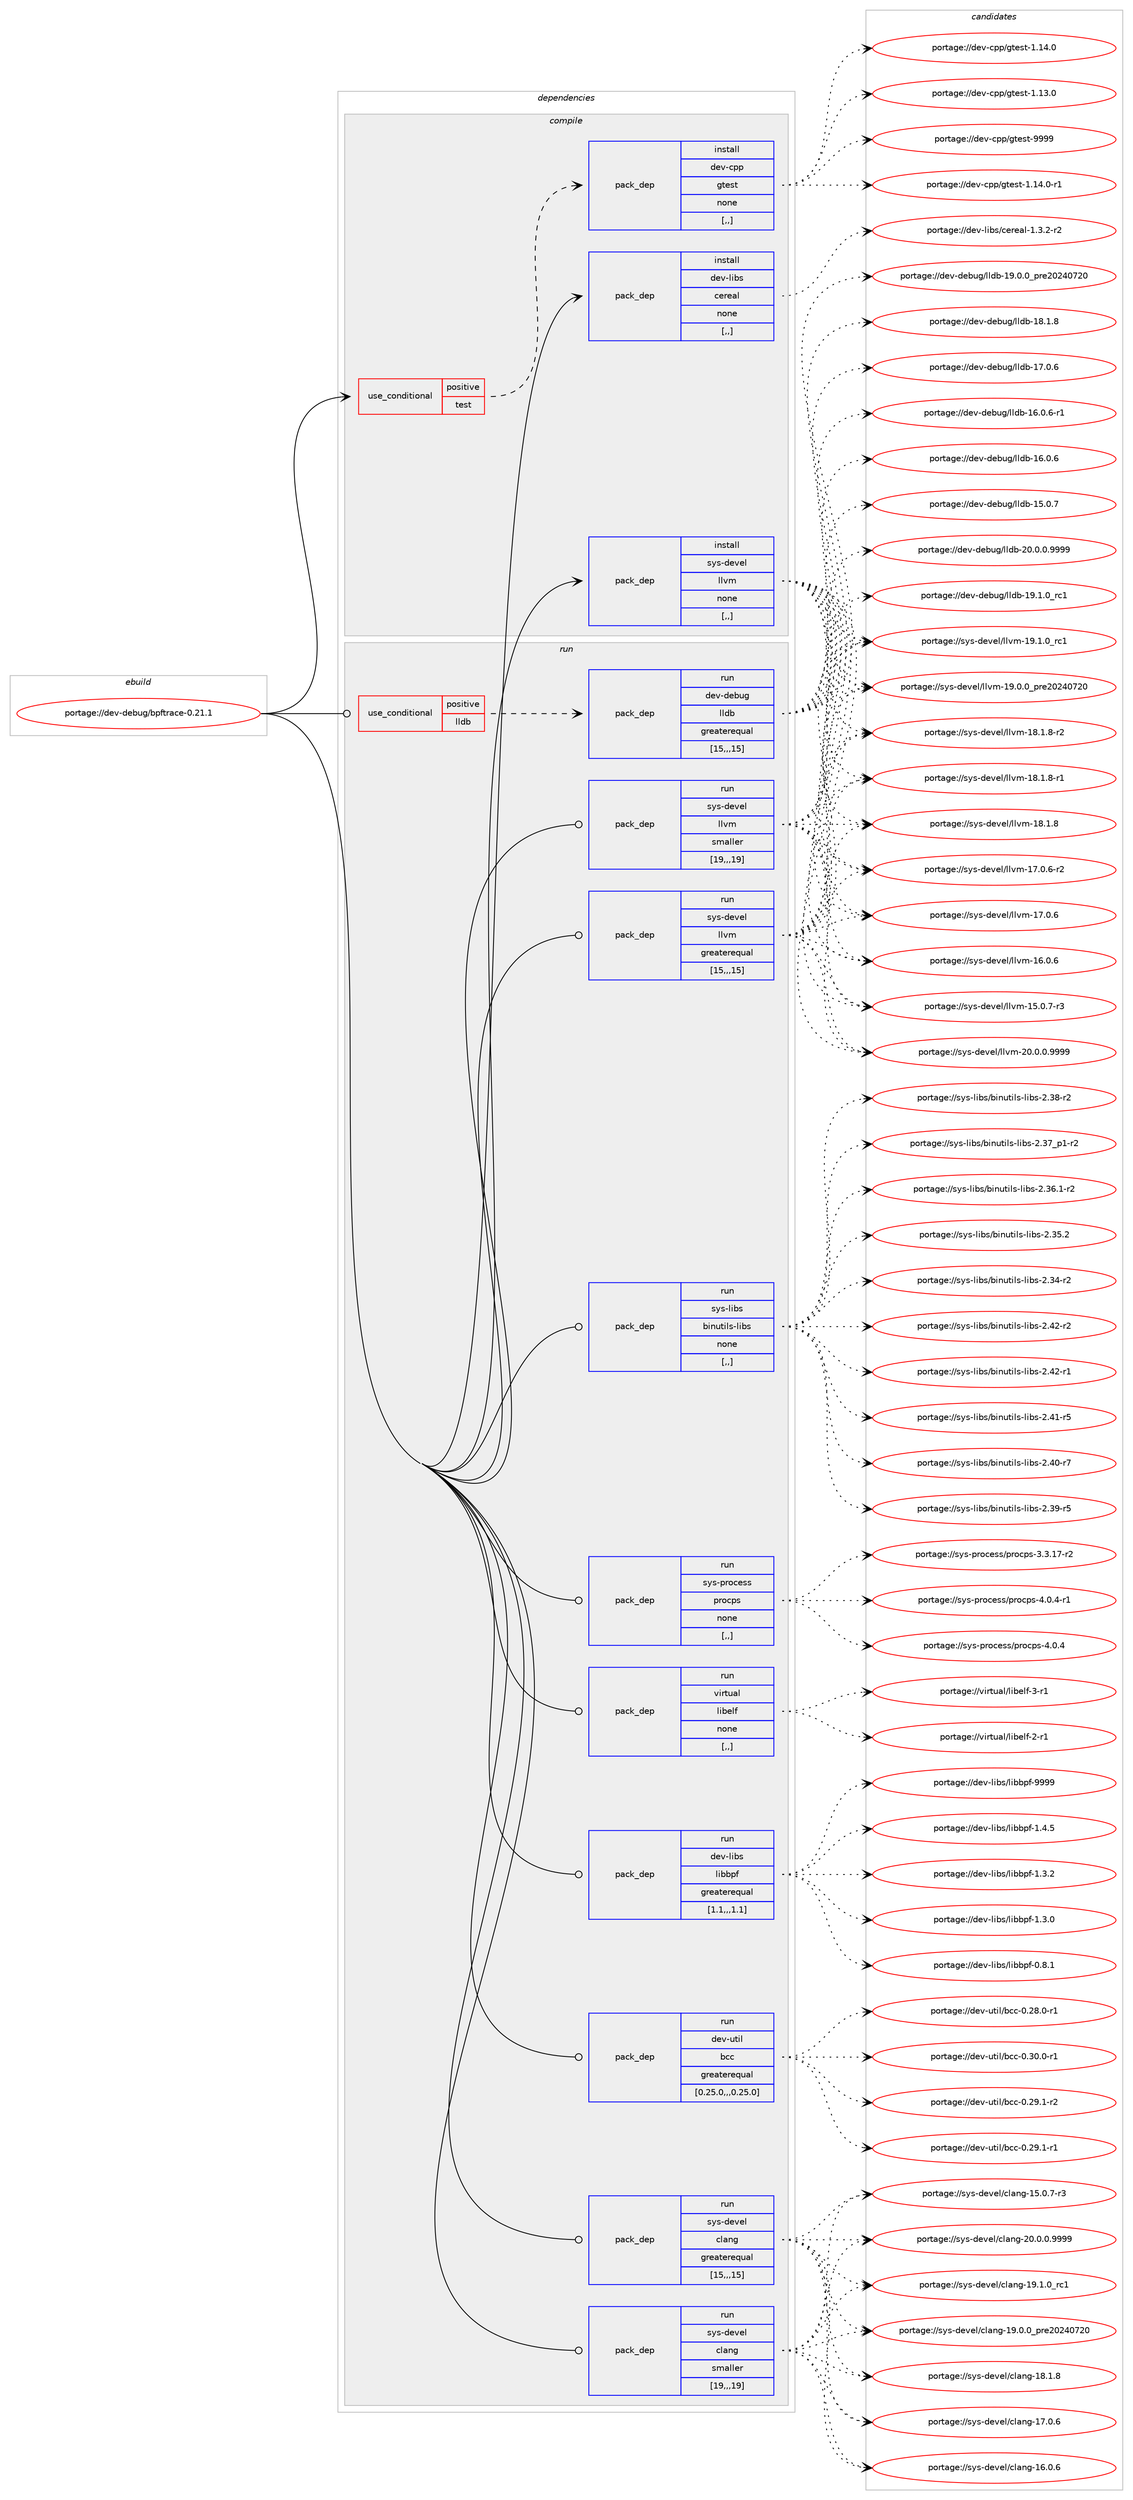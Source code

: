 digraph prolog {

# *************
# Graph options
# *************

newrank=true;
concentrate=true;
compound=true;
graph [rankdir=LR,fontname=Helvetica,fontsize=10,ranksep=1.5];#, ranksep=2.5, nodesep=0.2];
edge  [arrowhead=vee];
node  [fontname=Helvetica,fontsize=10];

# **********
# The ebuild
# **********

subgraph cluster_leftcol {
color=gray;
label=<<i>ebuild</i>>;
id [label="portage://dev-debug/bpftrace-0.21.1", color=red, width=4, href="../dev-debug/bpftrace-0.21.1.svg"];
}

# ****************
# The dependencies
# ****************

subgraph cluster_midcol {
color=gray;
label=<<i>dependencies</i>>;
subgraph cluster_compile {
fillcolor="#eeeeee";
style=filled;
label=<<i>compile</i>>;
subgraph cond19014 {
dependency71881 [label=<<TABLE BORDER="0" CELLBORDER="1" CELLSPACING="0" CELLPADDING="4"><TR><TD ROWSPAN="3" CELLPADDING="10">use_conditional</TD></TR><TR><TD>positive</TD></TR><TR><TD>test</TD></TR></TABLE>>, shape=none, color=red];
subgraph pack51917 {
dependency71882 [label=<<TABLE BORDER="0" CELLBORDER="1" CELLSPACING="0" CELLPADDING="4" WIDTH="220"><TR><TD ROWSPAN="6" CELLPADDING="30">pack_dep</TD></TR><TR><TD WIDTH="110">install</TD></TR><TR><TD>dev-cpp</TD></TR><TR><TD>gtest</TD></TR><TR><TD>none</TD></TR><TR><TD>[,,]</TD></TR></TABLE>>, shape=none, color=blue];
}
dependency71881:e -> dependency71882:w [weight=20,style="dashed",arrowhead="vee"];
}
id:e -> dependency71881:w [weight=20,style="solid",arrowhead="vee"];
subgraph pack51918 {
dependency71883 [label=<<TABLE BORDER="0" CELLBORDER="1" CELLSPACING="0" CELLPADDING="4" WIDTH="220"><TR><TD ROWSPAN="6" CELLPADDING="30">pack_dep</TD></TR><TR><TD WIDTH="110">install</TD></TR><TR><TD>dev-libs</TD></TR><TR><TD>cereal</TD></TR><TR><TD>none</TD></TR><TR><TD>[,,]</TD></TR></TABLE>>, shape=none, color=blue];
}
id:e -> dependency71883:w [weight=20,style="solid",arrowhead="vee"];
subgraph pack51919 {
dependency71884 [label=<<TABLE BORDER="0" CELLBORDER="1" CELLSPACING="0" CELLPADDING="4" WIDTH="220"><TR><TD ROWSPAN="6" CELLPADDING="30">pack_dep</TD></TR><TR><TD WIDTH="110">install</TD></TR><TR><TD>sys-devel</TD></TR><TR><TD>llvm</TD></TR><TR><TD>none</TD></TR><TR><TD>[,,]</TD></TR></TABLE>>, shape=none, color=blue];
}
id:e -> dependency71884:w [weight=20,style="solid",arrowhead="vee"];
}
subgraph cluster_compileandrun {
fillcolor="#eeeeee";
style=filled;
label=<<i>compile and run</i>>;
}
subgraph cluster_run {
fillcolor="#eeeeee";
style=filled;
label=<<i>run</i>>;
subgraph cond19015 {
dependency71885 [label=<<TABLE BORDER="0" CELLBORDER="1" CELLSPACING="0" CELLPADDING="4"><TR><TD ROWSPAN="3" CELLPADDING="10">use_conditional</TD></TR><TR><TD>positive</TD></TR><TR><TD>lldb</TD></TR></TABLE>>, shape=none, color=red];
subgraph pack51920 {
dependency71886 [label=<<TABLE BORDER="0" CELLBORDER="1" CELLSPACING="0" CELLPADDING="4" WIDTH="220"><TR><TD ROWSPAN="6" CELLPADDING="30">pack_dep</TD></TR><TR><TD WIDTH="110">run</TD></TR><TR><TD>dev-debug</TD></TR><TR><TD>lldb</TD></TR><TR><TD>greaterequal</TD></TR><TR><TD>[15,,,15]</TD></TR></TABLE>>, shape=none, color=blue];
}
dependency71885:e -> dependency71886:w [weight=20,style="dashed",arrowhead="vee"];
}
id:e -> dependency71885:w [weight=20,style="solid",arrowhead="odot"];
subgraph pack51921 {
dependency71887 [label=<<TABLE BORDER="0" CELLBORDER="1" CELLSPACING="0" CELLPADDING="4" WIDTH="220"><TR><TD ROWSPAN="6" CELLPADDING="30">pack_dep</TD></TR><TR><TD WIDTH="110">run</TD></TR><TR><TD>dev-libs</TD></TR><TR><TD>libbpf</TD></TR><TR><TD>greaterequal</TD></TR><TR><TD>[1.1,,,1.1]</TD></TR></TABLE>>, shape=none, color=blue];
}
id:e -> dependency71887:w [weight=20,style="solid",arrowhead="odot"];
subgraph pack51922 {
dependency71888 [label=<<TABLE BORDER="0" CELLBORDER="1" CELLSPACING="0" CELLPADDING="4" WIDTH="220"><TR><TD ROWSPAN="6" CELLPADDING="30">pack_dep</TD></TR><TR><TD WIDTH="110">run</TD></TR><TR><TD>dev-util</TD></TR><TR><TD>bcc</TD></TR><TR><TD>greaterequal</TD></TR><TR><TD>[0.25.0,,,0.25.0]</TD></TR></TABLE>>, shape=none, color=blue];
}
id:e -> dependency71888:w [weight=20,style="solid",arrowhead="odot"];
subgraph pack51923 {
dependency71889 [label=<<TABLE BORDER="0" CELLBORDER="1" CELLSPACING="0" CELLPADDING="4" WIDTH="220"><TR><TD ROWSPAN="6" CELLPADDING="30">pack_dep</TD></TR><TR><TD WIDTH="110">run</TD></TR><TR><TD>sys-devel</TD></TR><TR><TD>clang</TD></TR><TR><TD>greaterequal</TD></TR><TR><TD>[15,,,15]</TD></TR></TABLE>>, shape=none, color=blue];
}
id:e -> dependency71889:w [weight=20,style="solid",arrowhead="odot"];
subgraph pack51924 {
dependency71890 [label=<<TABLE BORDER="0" CELLBORDER="1" CELLSPACING="0" CELLPADDING="4" WIDTH="220"><TR><TD ROWSPAN="6" CELLPADDING="30">pack_dep</TD></TR><TR><TD WIDTH="110">run</TD></TR><TR><TD>sys-devel</TD></TR><TR><TD>clang</TD></TR><TR><TD>smaller</TD></TR><TR><TD>[19,,,19]</TD></TR></TABLE>>, shape=none, color=blue];
}
id:e -> dependency71890:w [weight=20,style="solid",arrowhead="odot"];
subgraph pack51925 {
dependency71891 [label=<<TABLE BORDER="0" CELLBORDER="1" CELLSPACING="0" CELLPADDING="4" WIDTH="220"><TR><TD ROWSPAN="6" CELLPADDING="30">pack_dep</TD></TR><TR><TD WIDTH="110">run</TD></TR><TR><TD>sys-devel</TD></TR><TR><TD>llvm</TD></TR><TR><TD>greaterequal</TD></TR><TR><TD>[15,,,15]</TD></TR></TABLE>>, shape=none, color=blue];
}
id:e -> dependency71891:w [weight=20,style="solid",arrowhead="odot"];
subgraph pack51926 {
dependency71892 [label=<<TABLE BORDER="0" CELLBORDER="1" CELLSPACING="0" CELLPADDING="4" WIDTH="220"><TR><TD ROWSPAN="6" CELLPADDING="30">pack_dep</TD></TR><TR><TD WIDTH="110">run</TD></TR><TR><TD>sys-devel</TD></TR><TR><TD>llvm</TD></TR><TR><TD>smaller</TD></TR><TR><TD>[19,,,19]</TD></TR></TABLE>>, shape=none, color=blue];
}
id:e -> dependency71892:w [weight=20,style="solid",arrowhead="odot"];
subgraph pack51927 {
dependency71893 [label=<<TABLE BORDER="0" CELLBORDER="1" CELLSPACING="0" CELLPADDING="4" WIDTH="220"><TR><TD ROWSPAN="6" CELLPADDING="30">pack_dep</TD></TR><TR><TD WIDTH="110">run</TD></TR><TR><TD>sys-libs</TD></TR><TR><TD>binutils-libs</TD></TR><TR><TD>none</TD></TR><TR><TD>[,,]</TD></TR></TABLE>>, shape=none, color=blue];
}
id:e -> dependency71893:w [weight=20,style="solid",arrowhead="odot"];
subgraph pack51928 {
dependency71894 [label=<<TABLE BORDER="0" CELLBORDER="1" CELLSPACING="0" CELLPADDING="4" WIDTH="220"><TR><TD ROWSPAN="6" CELLPADDING="30">pack_dep</TD></TR><TR><TD WIDTH="110">run</TD></TR><TR><TD>sys-process</TD></TR><TR><TD>procps</TD></TR><TR><TD>none</TD></TR><TR><TD>[,,]</TD></TR></TABLE>>, shape=none, color=blue];
}
id:e -> dependency71894:w [weight=20,style="solid",arrowhead="odot"];
subgraph pack51929 {
dependency71895 [label=<<TABLE BORDER="0" CELLBORDER="1" CELLSPACING="0" CELLPADDING="4" WIDTH="220"><TR><TD ROWSPAN="6" CELLPADDING="30">pack_dep</TD></TR><TR><TD WIDTH="110">run</TD></TR><TR><TD>virtual</TD></TR><TR><TD>libelf</TD></TR><TR><TD>none</TD></TR><TR><TD>[,,]</TD></TR></TABLE>>, shape=none, color=blue];
}
id:e -> dependency71895:w [weight=20,style="solid",arrowhead="odot"];
}
}

# **************
# The candidates
# **************

subgraph cluster_choices {
rank=same;
color=gray;
label=<<i>candidates</i>>;

subgraph choice51917 {
color=black;
nodesep=1;
choice1001011184599112112471031161011151164557575757 [label="portage://dev-cpp/gtest-9999", color=red, width=4,href="../dev-cpp/gtest-9999.svg"];
choice100101118459911211247103116101115116454946495246484511449 [label="portage://dev-cpp/gtest-1.14.0-r1", color=red, width=4,href="../dev-cpp/gtest-1.14.0-r1.svg"];
choice10010111845991121124710311610111511645494649524648 [label="portage://dev-cpp/gtest-1.14.0", color=red, width=4,href="../dev-cpp/gtest-1.14.0.svg"];
choice10010111845991121124710311610111511645494649514648 [label="portage://dev-cpp/gtest-1.13.0", color=red, width=4,href="../dev-cpp/gtest-1.13.0.svg"];
dependency71882:e -> choice1001011184599112112471031161011151164557575757:w [style=dotted,weight="100"];
dependency71882:e -> choice100101118459911211247103116101115116454946495246484511449:w [style=dotted,weight="100"];
dependency71882:e -> choice10010111845991121124710311610111511645494649524648:w [style=dotted,weight="100"];
dependency71882:e -> choice10010111845991121124710311610111511645494649514648:w [style=dotted,weight="100"];
}
subgraph choice51918 {
color=black;
nodesep=1;
choice10010111845108105981154799101114101971084549465146504511450 [label="portage://dev-libs/cereal-1.3.2-r2", color=red, width=4,href="../dev-libs/cereal-1.3.2-r2.svg"];
dependency71883:e -> choice10010111845108105981154799101114101971084549465146504511450:w [style=dotted,weight="100"];
}
subgraph choice51919 {
color=black;
nodesep=1;
choice1151211154510010111810110847108108118109455048464846484657575757 [label="portage://sys-devel/llvm-20.0.0.9999", color=red, width=4,href="../sys-devel/llvm-20.0.0.9999.svg"];
choice115121115451001011181011084710810811810945495746494648951149949 [label="portage://sys-devel/llvm-19.1.0_rc1", color=red, width=4,href="../sys-devel/llvm-19.1.0_rc1.svg"];
choice115121115451001011181011084710810811810945495746484648951121141015048505248555048 [label="portage://sys-devel/llvm-19.0.0_pre20240720", color=red, width=4,href="../sys-devel/llvm-19.0.0_pre20240720.svg"];
choice1151211154510010111810110847108108118109454956464946564511450 [label="portage://sys-devel/llvm-18.1.8-r2", color=red, width=4,href="../sys-devel/llvm-18.1.8-r2.svg"];
choice1151211154510010111810110847108108118109454956464946564511449 [label="portage://sys-devel/llvm-18.1.8-r1", color=red, width=4,href="../sys-devel/llvm-18.1.8-r1.svg"];
choice115121115451001011181011084710810811810945495646494656 [label="portage://sys-devel/llvm-18.1.8", color=red, width=4,href="../sys-devel/llvm-18.1.8.svg"];
choice1151211154510010111810110847108108118109454955464846544511450 [label="portage://sys-devel/llvm-17.0.6-r2", color=red, width=4,href="../sys-devel/llvm-17.0.6-r2.svg"];
choice115121115451001011181011084710810811810945495546484654 [label="portage://sys-devel/llvm-17.0.6", color=red, width=4,href="../sys-devel/llvm-17.0.6.svg"];
choice115121115451001011181011084710810811810945495446484654 [label="portage://sys-devel/llvm-16.0.6", color=red, width=4,href="../sys-devel/llvm-16.0.6.svg"];
choice1151211154510010111810110847108108118109454953464846554511451 [label="portage://sys-devel/llvm-15.0.7-r3", color=red, width=4,href="../sys-devel/llvm-15.0.7-r3.svg"];
dependency71884:e -> choice1151211154510010111810110847108108118109455048464846484657575757:w [style=dotted,weight="100"];
dependency71884:e -> choice115121115451001011181011084710810811810945495746494648951149949:w [style=dotted,weight="100"];
dependency71884:e -> choice115121115451001011181011084710810811810945495746484648951121141015048505248555048:w [style=dotted,weight="100"];
dependency71884:e -> choice1151211154510010111810110847108108118109454956464946564511450:w [style=dotted,weight="100"];
dependency71884:e -> choice1151211154510010111810110847108108118109454956464946564511449:w [style=dotted,weight="100"];
dependency71884:e -> choice115121115451001011181011084710810811810945495646494656:w [style=dotted,weight="100"];
dependency71884:e -> choice1151211154510010111810110847108108118109454955464846544511450:w [style=dotted,weight="100"];
dependency71884:e -> choice115121115451001011181011084710810811810945495546484654:w [style=dotted,weight="100"];
dependency71884:e -> choice115121115451001011181011084710810811810945495446484654:w [style=dotted,weight="100"];
dependency71884:e -> choice1151211154510010111810110847108108118109454953464846554511451:w [style=dotted,weight="100"];
}
subgraph choice51920 {
color=black;
nodesep=1;
choice10010111845100101981171034710810810098455048464846484657575757 [label="portage://dev-debug/lldb-20.0.0.9999", color=red, width=4,href="../dev-debug/lldb-20.0.0.9999.svg"];
choice1001011184510010198117103471081081009845495746494648951149949 [label="portage://dev-debug/lldb-19.1.0_rc1", color=red, width=4,href="../dev-debug/lldb-19.1.0_rc1.svg"];
choice1001011184510010198117103471081081009845495746484648951121141015048505248555048 [label="portage://dev-debug/lldb-19.0.0_pre20240720", color=red, width=4,href="../dev-debug/lldb-19.0.0_pre20240720.svg"];
choice1001011184510010198117103471081081009845495646494656 [label="portage://dev-debug/lldb-18.1.8", color=red, width=4,href="../dev-debug/lldb-18.1.8.svg"];
choice1001011184510010198117103471081081009845495546484654 [label="portage://dev-debug/lldb-17.0.6", color=red, width=4,href="../dev-debug/lldb-17.0.6.svg"];
choice10010111845100101981171034710810810098454954464846544511449 [label="portage://dev-debug/lldb-16.0.6-r1", color=red, width=4,href="../dev-debug/lldb-16.0.6-r1.svg"];
choice1001011184510010198117103471081081009845495446484654 [label="portage://dev-debug/lldb-16.0.6", color=red, width=4,href="../dev-debug/lldb-16.0.6.svg"];
choice1001011184510010198117103471081081009845495346484655 [label="portage://dev-debug/lldb-15.0.7", color=red, width=4,href="../dev-debug/lldb-15.0.7.svg"];
dependency71886:e -> choice10010111845100101981171034710810810098455048464846484657575757:w [style=dotted,weight="100"];
dependency71886:e -> choice1001011184510010198117103471081081009845495746494648951149949:w [style=dotted,weight="100"];
dependency71886:e -> choice1001011184510010198117103471081081009845495746484648951121141015048505248555048:w [style=dotted,weight="100"];
dependency71886:e -> choice1001011184510010198117103471081081009845495646494656:w [style=dotted,weight="100"];
dependency71886:e -> choice1001011184510010198117103471081081009845495546484654:w [style=dotted,weight="100"];
dependency71886:e -> choice10010111845100101981171034710810810098454954464846544511449:w [style=dotted,weight="100"];
dependency71886:e -> choice1001011184510010198117103471081081009845495446484654:w [style=dotted,weight="100"];
dependency71886:e -> choice1001011184510010198117103471081081009845495346484655:w [style=dotted,weight="100"];
}
subgraph choice51921 {
color=black;
nodesep=1;
choice10010111845108105981154710810598981121024557575757 [label="portage://dev-libs/libbpf-9999", color=red, width=4,href="../dev-libs/libbpf-9999.svg"];
choice1001011184510810598115471081059898112102454946524653 [label="portage://dev-libs/libbpf-1.4.5", color=red, width=4,href="../dev-libs/libbpf-1.4.5.svg"];
choice1001011184510810598115471081059898112102454946514650 [label="portage://dev-libs/libbpf-1.3.2", color=red, width=4,href="../dev-libs/libbpf-1.3.2.svg"];
choice1001011184510810598115471081059898112102454946514648 [label="portage://dev-libs/libbpf-1.3.0", color=red, width=4,href="../dev-libs/libbpf-1.3.0.svg"];
choice1001011184510810598115471081059898112102454846564649 [label="portage://dev-libs/libbpf-0.8.1", color=red, width=4,href="../dev-libs/libbpf-0.8.1.svg"];
dependency71887:e -> choice10010111845108105981154710810598981121024557575757:w [style=dotted,weight="100"];
dependency71887:e -> choice1001011184510810598115471081059898112102454946524653:w [style=dotted,weight="100"];
dependency71887:e -> choice1001011184510810598115471081059898112102454946514650:w [style=dotted,weight="100"];
dependency71887:e -> choice1001011184510810598115471081059898112102454946514648:w [style=dotted,weight="100"];
dependency71887:e -> choice1001011184510810598115471081059898112102454846564649:w [style=dotted,weight="100"];
}
subgraph choice51922 {
color=black;
nodesep=1;
choice1001011184511711610510847989999454846514846484511449 [label="portage://dev-util/bcc-0.30.0-r1", color=red, width=4,href="../dev-util/bcc-0.30.0-r1.svg"];
choice1001011184511711610510847989999454846505746494511450 [label="portage://dev-util/bcc-0.29.1-r2", color=red, width=4,href="../dev-util/bcc-0.29.1-r2.svg"];
choice1001011184511711610510847989999454846505746494511449 [label="portage://dev-util/bcc-0.29.1-r1", color=red, width=4,href="../dev-util/bcc-0.29.1-r1.svg"];
choice1001011184511711610510847989999454846505646484511449 [label="portage://dev-util/bcc-0.28.0-r1", color=red, width=4,href="../dev-util/bcc-0.28.0-r1.svg"];
dependency71888:e -> choice1001011184511711610510847989999454846514846484511449:w [style=dotted,weight="100"];
dependency71888:e -> choice1001011184511711610510847989999454846505746494511450:w [style=dotted,weight="100"];
dependency71888:e -> choice1001011184511711610510847989999454846505746494511449:w [style=dotted,weight="100"];
dependency71888:e -> choice1001011184511711610510847989999454846505646484511449:w [style=dotted,weight="100"];
}
subgraph choice51923 {
color=black;
nodesep=1;
choice11512111545100101118101108479910897110103455048464846484657575757 [label="portage://sys-devel/clang-20.0.0.9999", color=red, width=4,href="../sys-devel/clang-20.0.0.9999.svg"];
choice1151211154510010111810110847991089711010345495746494648951149949 [label="portage://sys-devel/clang-19.1.0_rc1", color=red, width=4,href="../sys-devel/clang-19.1.0_rc1.svg"];
choice1151211154510010111810110847991089711010345495746484648951121141015048505248555048 [label="portage://sys-devel/clang-19.0.0_pre20240720", color=red, width=4,href="../sys-devel/clang-19.0.0_pre20240720.svg"];
choice1151211154510010111810110847991089711010345495646494656 [label="portage://sys-devel/clang-18.1.8", color=red, width=4,href="../sys-devel/clang-18.1.8.svg"];
choice1151211154510010111810110847991089711010345495546484654 [label="portage://sys-devel/clang-17.0.6", color=red, width=4,href="../sys-devel/clang-17.0.6.svg"];
choice1151211154510010111810110847991089711010345495446484654 [label="portage://sys-devel/clang-16.0.6", color=red, width=4,href="../sys-devel/clang-16.0.6.svg"];
choice11512111545100101118101108479910897110103454953464846554511451 [label="portage://sys-devel/clang-15.0.7-r3", color=red, width=4,href="../sys-devel/clang-15.0.7-r3.svg"];
dependency71889:e -> choice11512111545100101118101108479910897110103455048464846484657575757:w [style=dotted,weight="100"];
dependency71889:e -> choice1151211154510010111810110847991089711010345495746494648951149949:w [style=dotted,weight="100"];
dependency71889:e -> choice1151211154510010111810110847991089711010345495746484648951121141015048505248555048:w [style=dotted,weight="100"];
dependency71889:e -> choice1151211154510010111810110847991089711010345495646494656:w [style=dotted,weight="100"];
dependency71889:e -> choice1151211154510010111810110847991089711010345495546484654:w [style=dotted,weight="100"];
dependency71889:e -> choice1151211154510010111810110847991089711010345495446484654:w [style=dotted,weight="100"];
dependency71889:e -> choice11512111545100101118101108479910897110103454953464846554511451:w [style=dotted,weight="100"];
}
subgraph choice51924 {
color=black;
nodesep=1;
choice11512111545100101118101108479910897110103455048464846484657575757 [label="portage://sys-devel/clang-20.0.0.9999", color=red, width=4,href="../sys-devel/clang-20.0.0.9999.svg"];
choice1151211154510010111810110847991089711010345495746494648951149949 [label="portage://sys-devel/clang-19.1.0_rc1", color=red, width=4,href="../sys-devel/clang-19.1.0_rc1.svg"];
choice1151211154510010111810110847991089711010345495746484648951121141015048505248555048 [label="portage://sys-devel/clang-19.0.0_pre20240720", color=red, width=4,href="../sys-devel/clang-19.0.0_pre20240720.svg"];
choice1151211154510010111810110847991089711010345495646494656 [label="portage://sys-devel/clang-18.1.8", color=red, width=4,href="../sys-devel/clang-18.1.8.svg"];
choice1151211154510010111810110847991089711010345495546484654 [label="portage://sys-devel/clang-17.0.6", color=red, width=4,href="../sys-devel/clang-17.0.6.svg"];
choice1151211154510010111810110847991089711010345495446484654 [label="portage://sys-devel/clang-16.0.6", color=red, width=4,href="../sys-devel/clang-16.0.6.svg"];
choice11512111545100101118101108479910897110103454953464846554511451 [label="portage://sys-devel/clang-15.0.7-r3", color=red, width=4,href="../sys-devel/clang-15.0.7-r3.svg"];
dependency71890:e -> choice11512111545100101118101108479910897110103455048464846484657575757:w [style=dotted,weight="100"];
dependency71890:e -> choice1151211154510010111810110847991089711010345495746494648951149949:w [style=dotted,weight="100"];
dependency71890:e -> choice1151211154510010111810110847991089711010345495746484648951121141015048505248555048:w [style=dotted,weight="100"];
dependency71890:e -> choice1151211154510010111810110847991089711010345495646494656:w [style=dotted,weight="100"];
dependency71890:e -> choice1151211154510010111810110847991089711010345495546484654:w [style=dotted,weight="100"];
dependency71890:e -> choice1151211154510010111810110847991089711010345495446484654:w [style=dotted,weight="100"];
dependency71890:e -> choice11512111545100101118101108479910897110103454953464846554511451:w [style=dotted,weight="100"];
}
subgraph choice51925 {
color=black;
nodesep=1;
choice1151211154510010111810110847108108118109455048464846484657575757 [label="portage://sys-devel/llvm-20.0.0.9999", color=red, width=4,href="../sys-devel/llvm-20.0.0.9999.svg"];
choice115121115451001011181011084710810811810945495746494648951149949 [label="portage://sys-devel/llvm-19.1.0_rc1", color=red, width=4,href="../sys-devel/llvm-19.1.0_rc1.svg"];
choice115121115451001011181011084710810811810945495746484648951121141015048505248555048 [label="portage://sys-devel/llvm-19.0.0_pre20240720", color=red, width=4,href="../sys-devel/llvm-19.0.0_pre20240720.svg"];
choice1151211154510010111810110847108108118109454956464946564511450 [label="portage://sys-devel/llvm-18.1.8-r2", color=red, width=4,href="../sys-devel/llvm-18.1.8-r2.svg"];
choice1151211154510010111810110847108108118109454956464946564511449 [label="portage://sys-devel/llvm-18.1.8-r1", color=red, width=4,href="../sys-devel/llvm-18.1.8-r1.svg"];
choice115121115451001011181011084710810811810945495646494656 [label="portage://sys-devel/llvm-18.1.8", color=red, width=4,href="../sys-devel/llvm-18.1.8.svg"];
choice1151211154510010111810110847108108118109454955464846544511450 [label="portage://sys-devel/llvm-17.0.6-r2", color=red, width=4,href="../sys-devel/llvm-17.0.6-r2.svg"];
choice115121115451001011181011084710810811810945495546484654 [label="portage://sys-devel/llvm-17.0.6", color=red, width=4,href="../sys-devel/llvm-17.0.6.svg"];
choice115121115451001011181011084710810811810945495446484654 [label="portage://sys-devel/llvm-16.0.6", color=red, width=4,href="../sys-devel/llvm-16.0.6.svg"];
choice1151211154510010111810110847108108118109454953464846554511451 [label="portage://sys-devel/llvm-15.0.7-r3", color=red, width=4,href="../sys-devel/llvm-15.0.7-r3.svg"];
dependency71891:e -> choice1151211154510010111810110847108108118109455048464846484657575757:w [style=dotted,weight="100"];
dependency71891:e -> choice115121115451001011181011084710810811810945495746494648951149949:w [style=dotted,weight="100"];
dependency71891:e -> choice115121115451001011181011084710810811810945495746484648951121141015048505248555048:w [style=dotted,weight="100"];
dependency71891:e -> choice1151211154510010111810110847108108118109454956464946564511450:w [style=dotted,weight="100"];
dependency71891:e -> choice1151211154510010111810110847108108118109454956464946564511449:w [style=dotted,weight="100"];
dependency71891:e -> choice115121115451001011181011084710810811810945495646494656:w [style=dotted,weight="100"];
dependency71891:e -> choice1151211154510010111810110847108108118109454955464846544511450:w [style=dotted,weight="100"];
dependency71891:e -> choice115121115451001011181011084710810811810945495546484654:w [style=dotted,weight="100"];
dependency71891:e -> choice115121115451001011181011084710810811810945495446484654:w [style=dotted,weight="100"];
dependency71891:e -> choice1151211154510010111810110847108108118109454953464846554511451:w [style=dotted,weight="100"];
}
subgraph choice51926 {
color=black;
nodesep=1;
choice1151211154510010111810110847108108118109455048464846484657575757 [label="portage://sys-devel/llvm-20.0.0.9999", color=red, width=4,href="../sys-devel/llvm-20.0.0.9999.svg"];
choice115121115451001011181011084710810811810945495746494648951149949 [label="portage://sys-devel/llvm-19.1.0_rc1", color=red, width=4,href="../sys-devel/llvm-19.1.0_rc1.svg"];
choice115121115451001011181011084710810811810945495746484648951121141015048505248555048 [label="portage://sys-devel/llvm-19.0.0_pre20240720", color=red, width=4,href="../sys-devel/llvm-19.0.0_pre20240720.svg"];
choice1151211154510010111810110847108108118109454956464946564511450 [label="portage://sys-devel/llvm-18.1.8-r2", color=red, width=4,href="../sys-devel/llvm-18.1.8-r2.svg"];
choice1151211154510010111810110847108108118109454956464946564511449 [label="portage://sys-devel/llvm-18.1.8-r1", color=red, width=4,href="../sys-devel/llvm-18.1.8-r1.svg"];
choice115121115451001011181011084710810811810945495646494656 [label="portage://sys-devel/llvm-18.1.8", color=red, width=4,href="../sys-devel/llvm-18.1.8.svg"];
choice1151211154510010111810110847108108118109454955464846544511450 [label="portage://sys-devel/llvm-17.0.6-r2", color=red, width=4,href="../sys-devel/llvm-17.0.6-r2.svg"];
choice115121115451001011181011084710810811810945495546484654 [label="portage://sys-devel/llvm-17.0.6", color=red, width=4,href="../sys-devel/llvm-17.0.6.svg"];
choice115121115451001011181011084710810811810945495446484654 [label="portage://sys-devel/llvm-16.0.6", color=red, width=4,href="../sys-devel/llvm-16.0.6.svg"];
choice1151211154510010111810110847108108118109454953464846554511451 [label="portage://sys-devel/llvm-15.0.7-r3", color=red, width=4,href="../sys-devel/llvm-15.0.7-r3.svg"];
dependency71892:e -> choice1151211154510010111810110847108108118109455048464846484657575757:w [style=dotted,weight="100"];
dependency71892:e -> choice115121115451001011181011084710810811810945495746494648951149949:w [style=dotted,weight="100"];
dependency71892:e -> choice115121115451001011181011084710810811810945495746484648951121141015048505248555048:w [style=dotted,weight="100"];
dependency71892:e -> choice1151211154510010111810110847108108118109454956464946564511450:w [style=dotted,weight="100"];
dependency71892:e -> choice1151211154510010111810110847108108118109454956464946564511449:w [style=dotted,weight="100"];
dependency71892:e -> choice115121115451001011181011084710810811810945495646494656:w [style=dotted,weight="100"];
dependency71892:e -> choice1151211154510010111810110847108108118109454955464846544511450:w [style=dotted,weight="100"];
dependency71892:e -> choice115121115451001011181011084710810811810945495546484654:w [style=dotted,weight="100"];
dependency71892:e -> choice115121115451001011181011084710810811810945495446484654:w [style=dotted,weight="100"];
dependency71892:e -> choice1151211154510010111810110847108108118109454953464846554511451:w [style=dotted,weight="100"];
}
subgraph choice51927 {
color=black;
nodesep=1;
choice11512111545108105981154798105110117116105108115451081059811545504652504511450 [label="portage://sys-libs/binutils-libs-2.42-r2", color=red, width=4,href="../sys-libs/binutils-libs-2.42-r2.svg"];
choice11512111545108105981154798105110117116105108115451081059811545504652504511449 [label="portage://sys-libs/binutils-libs-2.42-r1", color=red, width=4,href="../sys-libs/binutils-libs-2.42-r1.svg"];
choice11512111545108105981154798105110117116105108115451081059811545504652494511453 [label="portage://sys-libs/binutils-libs-2.41-r5", color=red, width=4,href="../sys-libs/binutils-libs-2.41-r5.svg"];
choice11512111545108105981154798105110117116105108115451081059811545504652484511455 [label="portage://sys-libs/binutils-libs-2.40-r7", color=red, width=4,href="../sys-libs/binutils-libs-2.40-r7.svg"];
choice11512111545108105981154798105110117116105108115451081059811545504651574511453 [label="portage://sys-libs/binutils-libs-2.39-r5", color=red, width=4,href="../sys-libs/binutils-libs-2.39-r5.svg"];
choice11512111545108105981154798105110117116105108115451081059811545504651564511450 [label="portage://sys-libs/binutils-libs-2.38-r2", color=red, width=4,href="../sys-libs/binutils-libs-2.38-r2.svg"];
choice115121115451081059811547981051101171161051081154510810598115455046515595112494511450 [label="portage://sys-libs/binutils-libs-2.37_p1-r2", color=red, width=4,href="../sys-libs/binutils-libs-2.37_p1-r2.svg"];
choice115121115451081059811547981051101171161051081154510810598115455046515446494511450 [label="portage://sys-libs/binutils-libs-2.36.1-r2", color=red, width=4,href="../sys-libs/binutils-libs-2.36.1-r2.svg"];
choice11512111545108105981154798105110117116105108115451081059811545504651534650 [label="portage://sys-libs/binutils-libs-2.35.2", color=red, width=4,href="../sys-libs/binutils-libs-2.35.2.svg"];
choice11512111545108105981154798105110117116105108115451081059811545504651524511450 [label="portage://sys-libs/binutils-libs-2.34-r2", color=red, width=4,href="../sys-libs/binutils-libs-2.34-r2.svg"];
dependency71893:e -> choice11512111545108105981154798105110117116105108115451081059811545504652504511450:w [style=dotted,weight="100"];
dependency71893:e -> choice11512111545108105981154798105110117116105108115451081059811545504652504511449:w [style=dotted,weight="100"];
dependency71893:e -> choice11512111545108105981154798105110117116105108115451081059811545504652494511453:w [style=dotted,weight="100"];
dependency71893:e -> choice11512111545108105981154798105110117116105108115451081059811545504652484511455:w [style=dotted,weight="100"];
dependency71893:e -> choice11512111545108105981154798105110117116105108115451081059811545504651574511453:w [style=dotted,weight="100"];
dependency71893:e -> choice11512111545108105981154798105110117116105108115451081059811545504651564511450:w [style=dotted,weight="100"];
dependency71893:e -> choice115121115451081059811547981051101171161051081154510810598115455046515595112494511450:w [style=dotted,weight="100"];
dependency71893:e -> choice115121115451081059811547981051101171161051081154510810598115455046515446494511450:w [style=dotted,weight="100"];
dependency71893:e -> choice11512111545108105981154798105110117116105108115451081059811545504651534650:w [style=dotted,weight="100"];
dependency71893:e -> choice11512111545108105981154798105110117116105108115451081059811545504651524511450:w [style=dotted,weight="100"];
}
subgraph choice51928 {
color=black;
nodesep=1;
choice115121115451121141119910111511547112114111991121154552464846524511449 [label="portage://sys-process/procps-4.0.4-r1", color=red, width=4,href="../sys-process/procps-4.0.4-r1.svg"];
choice11512111545112114111991011151154711211411199112115455246484652 [label="portage://sys-process/procps-4.0.4", color=red, width=4,href="../sys-process/procps-4.0.4.svg"];
choice11512111545112114111991011151154711211411199112115455146514649554511450 [label="portage://sys-process/procps-3.3.17-r2", color=red, width=4,href="../sys-process/procps-3.3.17-r2.svg"];
dependency71894:e -> choice115121115451121141119910111511547112114111991121154552464846524511449:w [style=dotted,weight="100"];
dependency71894:e -> choice11512111545112114111991011151154711211411199112115455246484652:w [style=dotted,weight="100"];
dependency71894:e -> choice11512111545112114111991011151154711211411199112115455146514649554511450:w [style=dotted,weight="100"];
}
subgraph choice51929 {
color=black;
nodesep=1;
choice11810511411611797108471081059810110810245514511449 [label="portage://virtual/libelf-3-r1", color=red, width=4,href="../virtual/libelf-3-r1.svg"];
choice11810511411611797108471081059810110810245504511449 [label="portage://virtual/libelf-2-r1", color=red, width=4,href="../virtual/libelf-2-r1.svg"];
dependency71895:e -> choice11810511411611797108471081059810110810245514511449:w [style=dotted,weight="100"];
dependency71895:e -> choice11810511411611797108471081059810110810245504511449:w [style=dotted,weight="100"];
}
}

}
